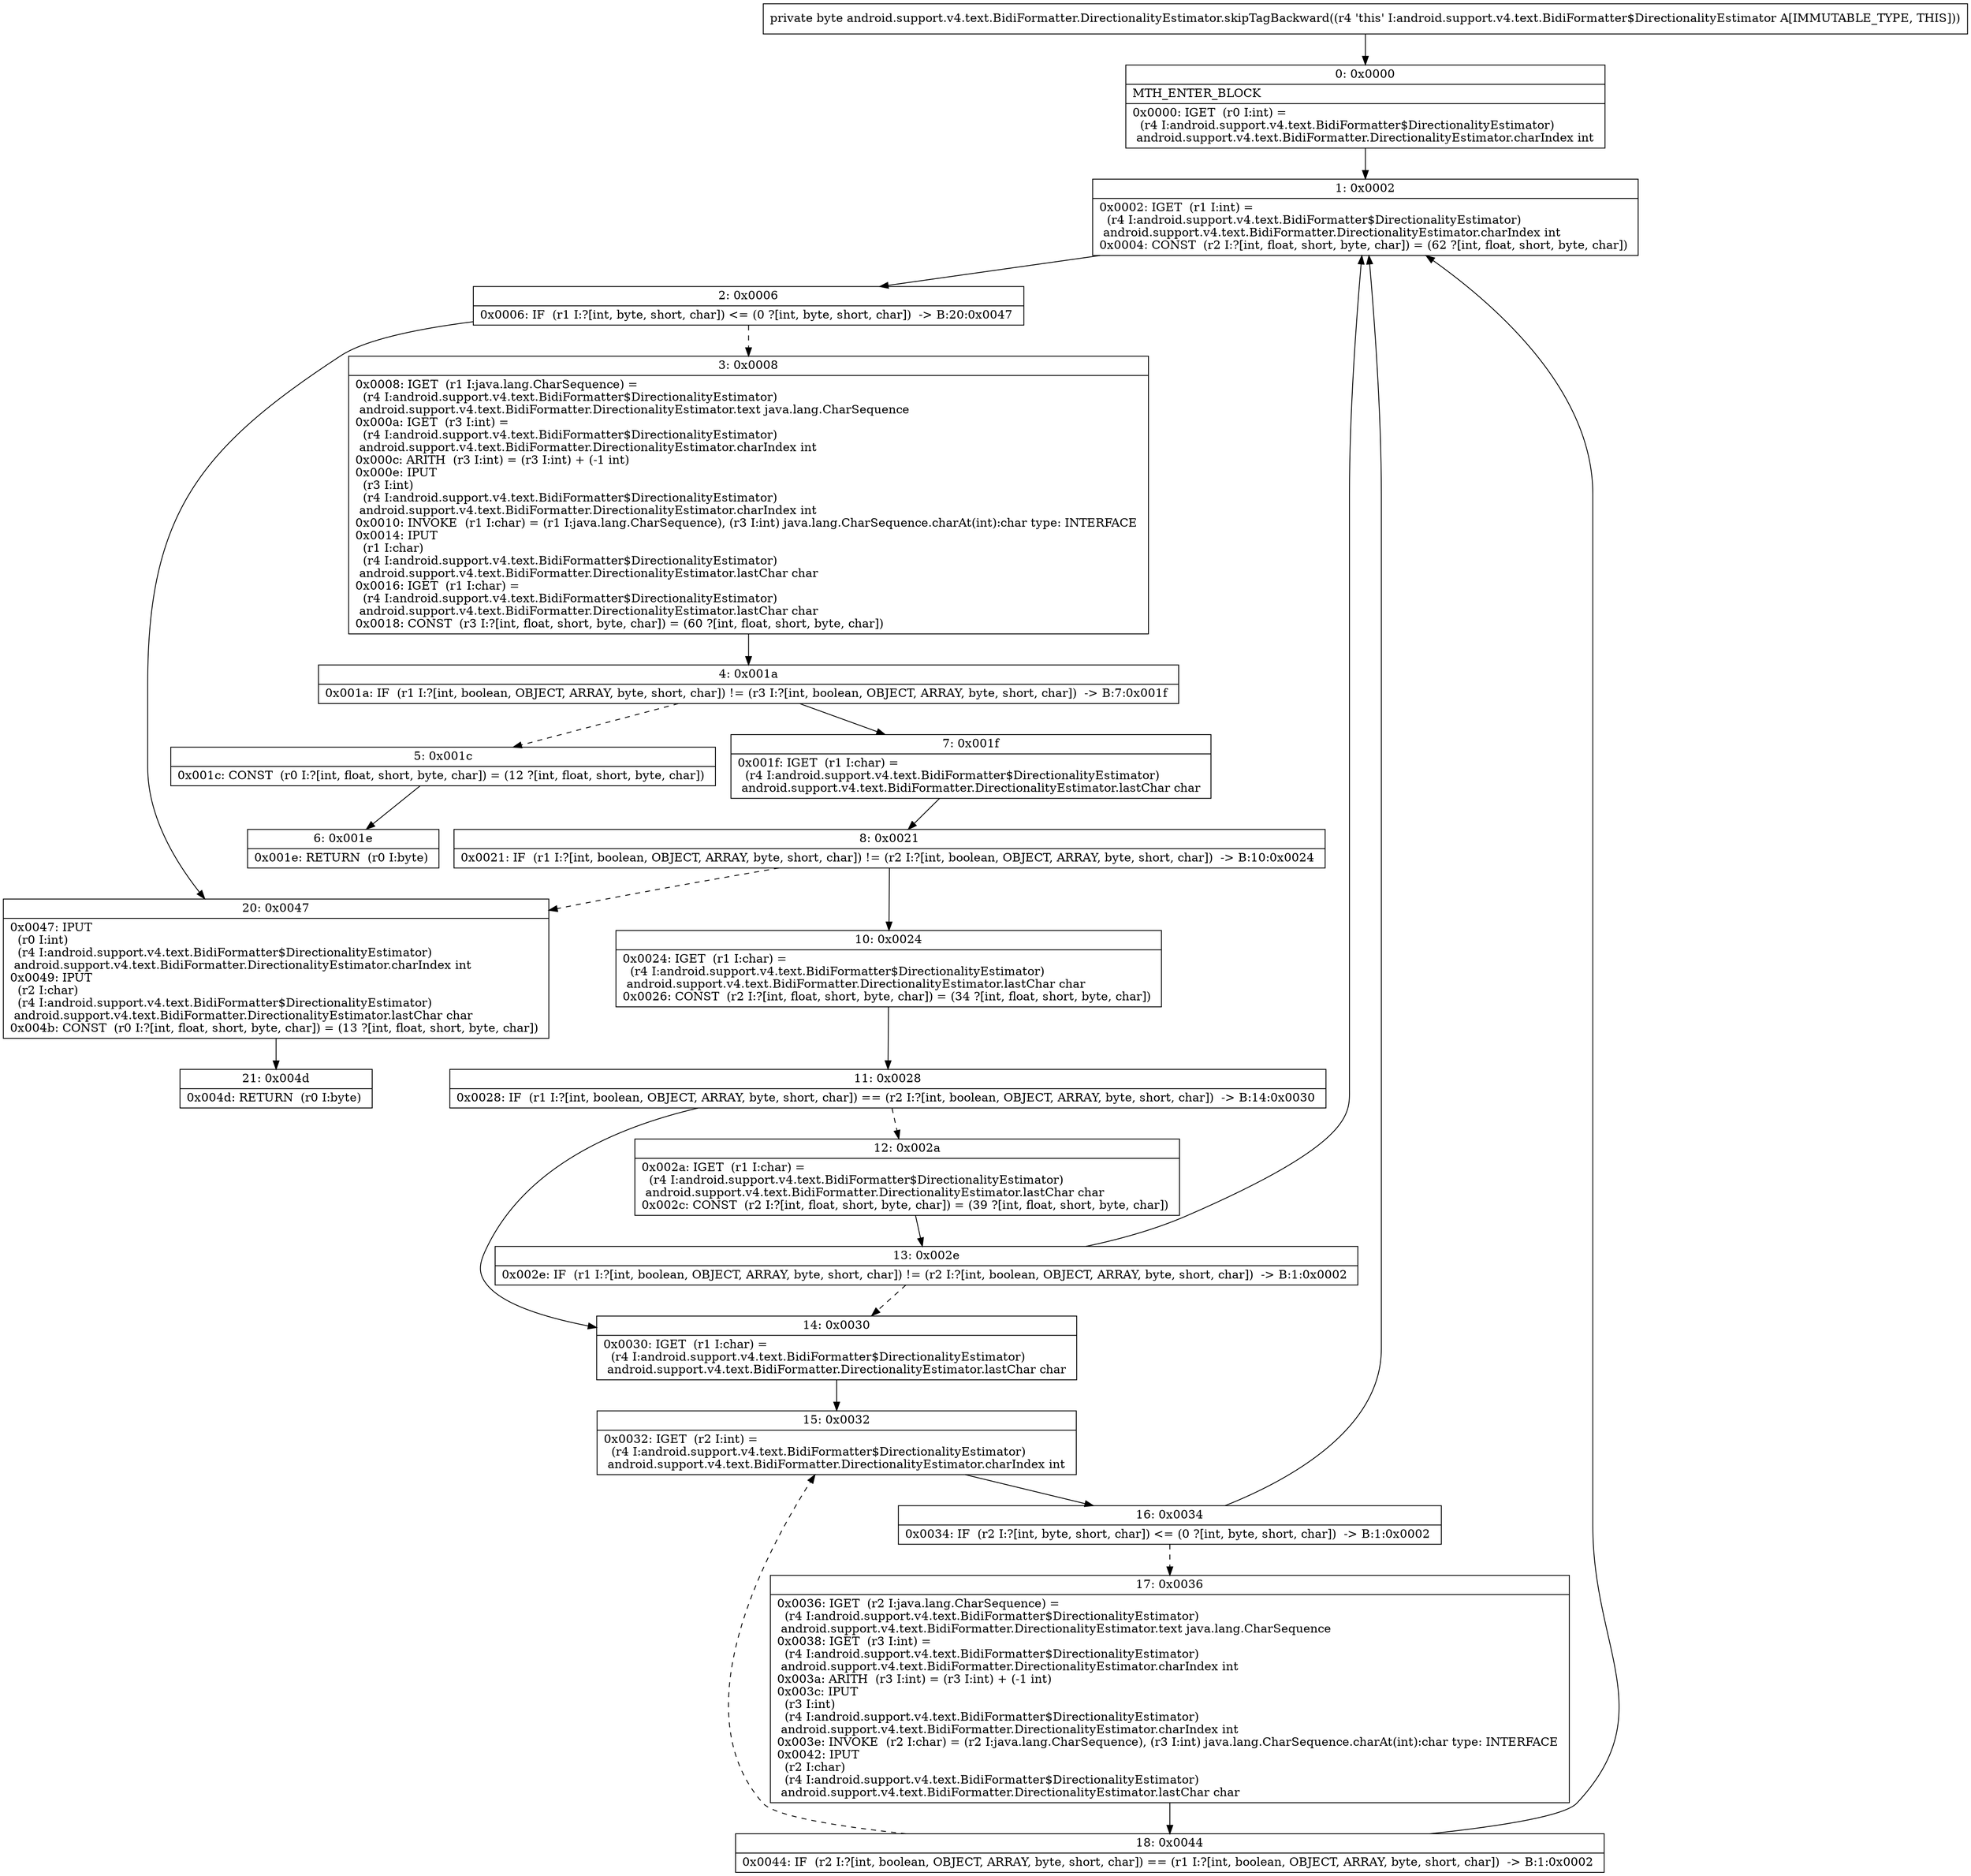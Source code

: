 digraph "CFG forandroid.support.v4.text.BidiFormatter.DirectionalityEstimator.skipTagBackward()B" {
Node_0 [shape=record,label="{0\:\ 0x0000|MTH_ENTER_BLOCK\l|0x0000: IGET  (r0 I:int) = \l  (r4 I:android.support.v4.text.BidiFormatter$DirectionalityEstimator)\l android.support.v4.text.BidiFormatter.DirectionalityEstimator.charIndex int \l}"];
Node_1 [shape=record,label="{1\:\ 0x0002|0x0002: IGET  (r1 I:int) = \l  (r4 I:android.support.v4.text.BidiFormatter$DirectionalityEstimator)\l android.support.v4.text.BidiFormatter.DirectionalityEstimator.charIndex int \l0x0004: CONST  (r2 I:?[int, float, short, byte, char]) = (62 ?[int, float, short, byte, char]) \l}"];
Node_2 [shape=record,label="{2\:\ 0x0006|0x0006: IF  (r1 I:?[int, byte, short, char]) \<= (0 ?[int, byte, short, char])  \-\> B:20:0x0047 \l}"];
Node_3 [shape=record,label="{3\:\ 0x0008|0x0008: IGET  (r1 I:java.lang.CharSequence) = \l  (r4 I:android.support.v4.text.BidiFormatter$DirectionalityEstimator)\l android.support.v4.text.BidiFormatter.DirectionalityEstimator.text java.lang.CharSequence \l0x000a: IGET  (r3 I:int) = \l  (r4 I:android.support.v4.text.BidiFormatter$DirectionalityEstimator)\l android.support.v4.text.BidiFormatter.DirectionalityEstimator.charIndex int \l0x000c: ARITH  (r3 I:int) = (r3 I:int) + (\-1 int) \l0x000e: IPUT  \l  (r3 I:int)\l  (r4 I:android.support.v4.text.BidiFormatter$DirectionalityEstimator)\l android.support.v4.text.BidiFormatter.DirectionalityEstimator.charIndex int \l0x0010: INVOKE  (r1 I:char) = (r1 I:java.lang.CharSequence), (r3 I:int) java.lang.CharSequence.charAt(int):char type: INTERFACE \l0x0014: IPUT  \l  (r1 I:char)\l  (r4 I:android.support.v4.text.BidiFormatter$DirectionalityEstimator)\l android.support.v4.text.BidiFormatter.DirectionalityEstimator.lastChar char \l0x0016: IGET  (r1 I:char) = \l  (r4 I:android.support.v4.text.BidiFormatter$DirectionalityEstimator)\l android.support.v4.text.BidiFormatter.DirectionalityEstimator.lastChar char \l0x0018: CONST  (r3 I:?[int, float, short, byte, char]) = (60 ?[int, float, short, byte, char]) \l}"];
Node_4 [shape=record,label="{4\:\ 0x001a|0x001a: IF  (r1 I:?[int, boolean, OBJECT, ARRAY, byte, short, char]) != (r3 I:?[int, boolean, OBJECT, ARRAY, byte, short, char])  \-\> B:7:0x001f \l}"];
Node_5 [shape=record,label="{5\:\ 0x001c|0x001c: CONST  (r0 I:?[int, float, short, byte, char]) = (12 ?[int, float, short, byte, char]) \l}"];
Node_6 [shape=record,label="{6\:\ 0x001e|0x001e: RETURN  (r0 I:byte) \l}"];
Node_7 [shape=record,label="{7\:\ 0x001f|0x001f: IGET  (r1 I:char) = \l  (r4 I:android.support.v4.text.BidiFormatter$DirectionalityEstimator)\l android.support.v4.text.BidiFormatter.DirectionalityEstimator.lastChar char \l}"];
Node_8 [shape=record,label="{8\:\ 0x0021|0x0021: IF  (r1 I:?[int, boolean, OBJECT, ARRAY, byte, short, char]) != (r2 I:?[int, boolean, OBJECT, ARRAY, byte, short, char])  \-\> B:10:0x0024 \l}"];
Node_10 [shape=record,label="{10\:\ 0x0024|0x0024: IGET  (r1 I:char) = \l  (r4 I:android.support.v4.text.BidiFormatter$DirectionalityEstimator)\l android.support.v4.text.BidiFormatter.DirectionalityEstimator.lastChar char \l0x0026: CONST  (r2 I:?[int, float, short, byte, char]) = (34 ?[int, float, short, byte, char]) \l}"];
Node_11 [shape=record,label="{11\:\ 0x0028|0x0028: IF  (r1 I:?[int, boolean, OBJECT, ARRAY, byte, short, char]) == (r2 I:?[int, boolean, OBJECT, ARRAY, byte, short, char])  \-\> B:14:0x0030 \l}"];
Node_12 [shape=record,label="{12\:\ 0x002a|0x002a: IGET  (r1 I:char) = \l  (r4 I:android.support.v4.text.BidiFormatter$DirectionalityEstimator)\l android.support.v4.text.BidiFormatter.DirectionalityEstimator.lastChar char \l0x002c: CONST  (r2 I:?[int, float, short, byte, char]) = (39 ?[int, float, short, byte, char]) \l}"];
Node_13 [shape=record,label="{13\:\ 0x002e|0x002e: IF  (r1 I:?[int, boolean, OBJECT, ARRAY, byte, short, char]) != (r2 I:?[int, boolean, OBJECT, ARRAY, byte, short, char])  \-\> B:1:0x0002 \l}"];
Node_14 [shape=record,label="{14\:\ 0x0030|0x0030: IGET  (r1 I:char) = \l  (r4 I:android.support.v4.text.BidiFormatter$DirectionalityEstimator)\l android.support.v4.text.BidiFormatter.DirectionalityEstimator.lastChar char \l}"];
Node_15 [shape=record,label="{15\:\ 0x0032|0x0032: IGET  (r2 I:int) = \l  (r4 I:android.support.v4.text.BidiFormatter$DirectionalityEstimator)\l android.support.v4.text.BidiFormatter.DirectionalityEstimator.charIndex int \l}"];
Node_16 [shape=record,label="{16\:\ 0x0034|0x0034: IF  (r2 I:?[int, byte, short, char]) \<= (0 ?[int, byte, short, char])  \-\> B:1:0x0002 \l}"];
Node_17 [shape=record,label="{17\:\ 0x0036|0x0036: IGET  (r2 I:java.lang.CharSequence) = \l  (r4 I:android.support.v4.text.BidiFormatter$DirectionalityEstimator)\l android.support.v4.text.BidiFormatter.DirectionalityEstimator.text java.lang.CharSequence \l0x0038: IGET  (r3 I:int) = \l  (r4 I:android.support.v4.text.BidiFormatter$DirectionalityEstimator)\l android.support.v4.text.BidiFormatter.DirectionalityEstimator.charIndex int \l0x003a: ARITH  (r3 I:int) = (r3 I:int) + (\-1 int) \l0x003c: IPUT  \l  (r3 I:int)\l  (r4 I:android.support.v4.text.BidiFormatter$DirectionalityEstimator)\l android.support.v4.text.BidiFormatter.DirectionalityEstimator.charIndex int \l0x003e: INVOKE  (r2 I:char) = (r2 I:java.lang.CharSequence), (r3 I:int) java.lang.CharSequence.charAt(int):char type: INTERFACE \l0x0042: IPUT  \l  (r2 I:char)\l  (r4 I:android.support.v4.text.BidiFormatter$DirectionalityEstimator)\l android.support.v4.text.BidiFormatter.DirectionalityEstimator.lastChar char \l}"];
Node_18 [shape=record,label="{18\:\ 0x0044|0x0044: IF  (r2 I:?[int, boolean, OBJECT, ARRAY, byte, short, char]) == (r1 I:?[int, boolean, OBJECT, ARRAY, byte, short, char])  \-\> B:1:0x0002 \l}"];
Node_20 [shape=record,label="{20\:\ 0x0047|0x0047: IPUT  \l  (r0 I:int)\l  (r4 I:android.support.v4.text.BidiFormatter$DirectionalityEstimator)\l android.support.v4.text.BidiFormatter.DirectionalityEstimator.charIndex int \l0x0049: IPUT  \l  (r2 I:char)\l  (r4 I:android.support.v4.text.BidiFormatter$DirectionalityEstimator)\l android.support.v4.text.BidiFormatter.DirectionalityEstimator.lastChar char \l0x004b: CONST  (r0 I:?[int, float, short, byte, char]) = (13 ?[int, float, short, byte, char]) \l}"];
Node_21 [shape=record,label="{21\:\ 0x004d|0x004d: RETURN  (r0 I:byte) \l}"];
MethodNode[shape=record,label="{private byte android.support.v4.text.BidiFormatter.DirectionalityEstimator.skipTagBackward((r4 'this' I:android.support.v4.text.BidiFormatter$DirectionalityEstimator A[IMMUTABLE_TYPE, THIS])) }"];
MethodNode -> Node_0;
Node_0 -> Node_1;
Node_1 -> Node_2;
Node_2 -> Node_3[style=dashed];
Node_2 -> Node_20;
Node_3 -> Node_4;
Node_4 -> Node_5[style=dashed];
Node_4 -> Node_7;
Node_5 -> Node_6;
Node_7 -> Node_8;
Node_8 -> Node_10;
Node_8 -> Node_20[style=dashed];
Node_10 -> Node_11;
Node_11 -> Node_12[style=dashed];
Node_11 -> Node_14;
Node_12 -> Node_13;
Node_13 -> Node_1;
Node_13 -> Node_14[style=dashed];
Node_14 -> Node_15;
Node_15 -> Node_16;
Node_16 -> Node_1;
Node_16 -> Node_17[style=dashed];
Node_17 -> Node_18;
Node_18 -> Node_1;
Node_18 -> Node_15[style=dashed];
Node_20 -> Node_21;
}

